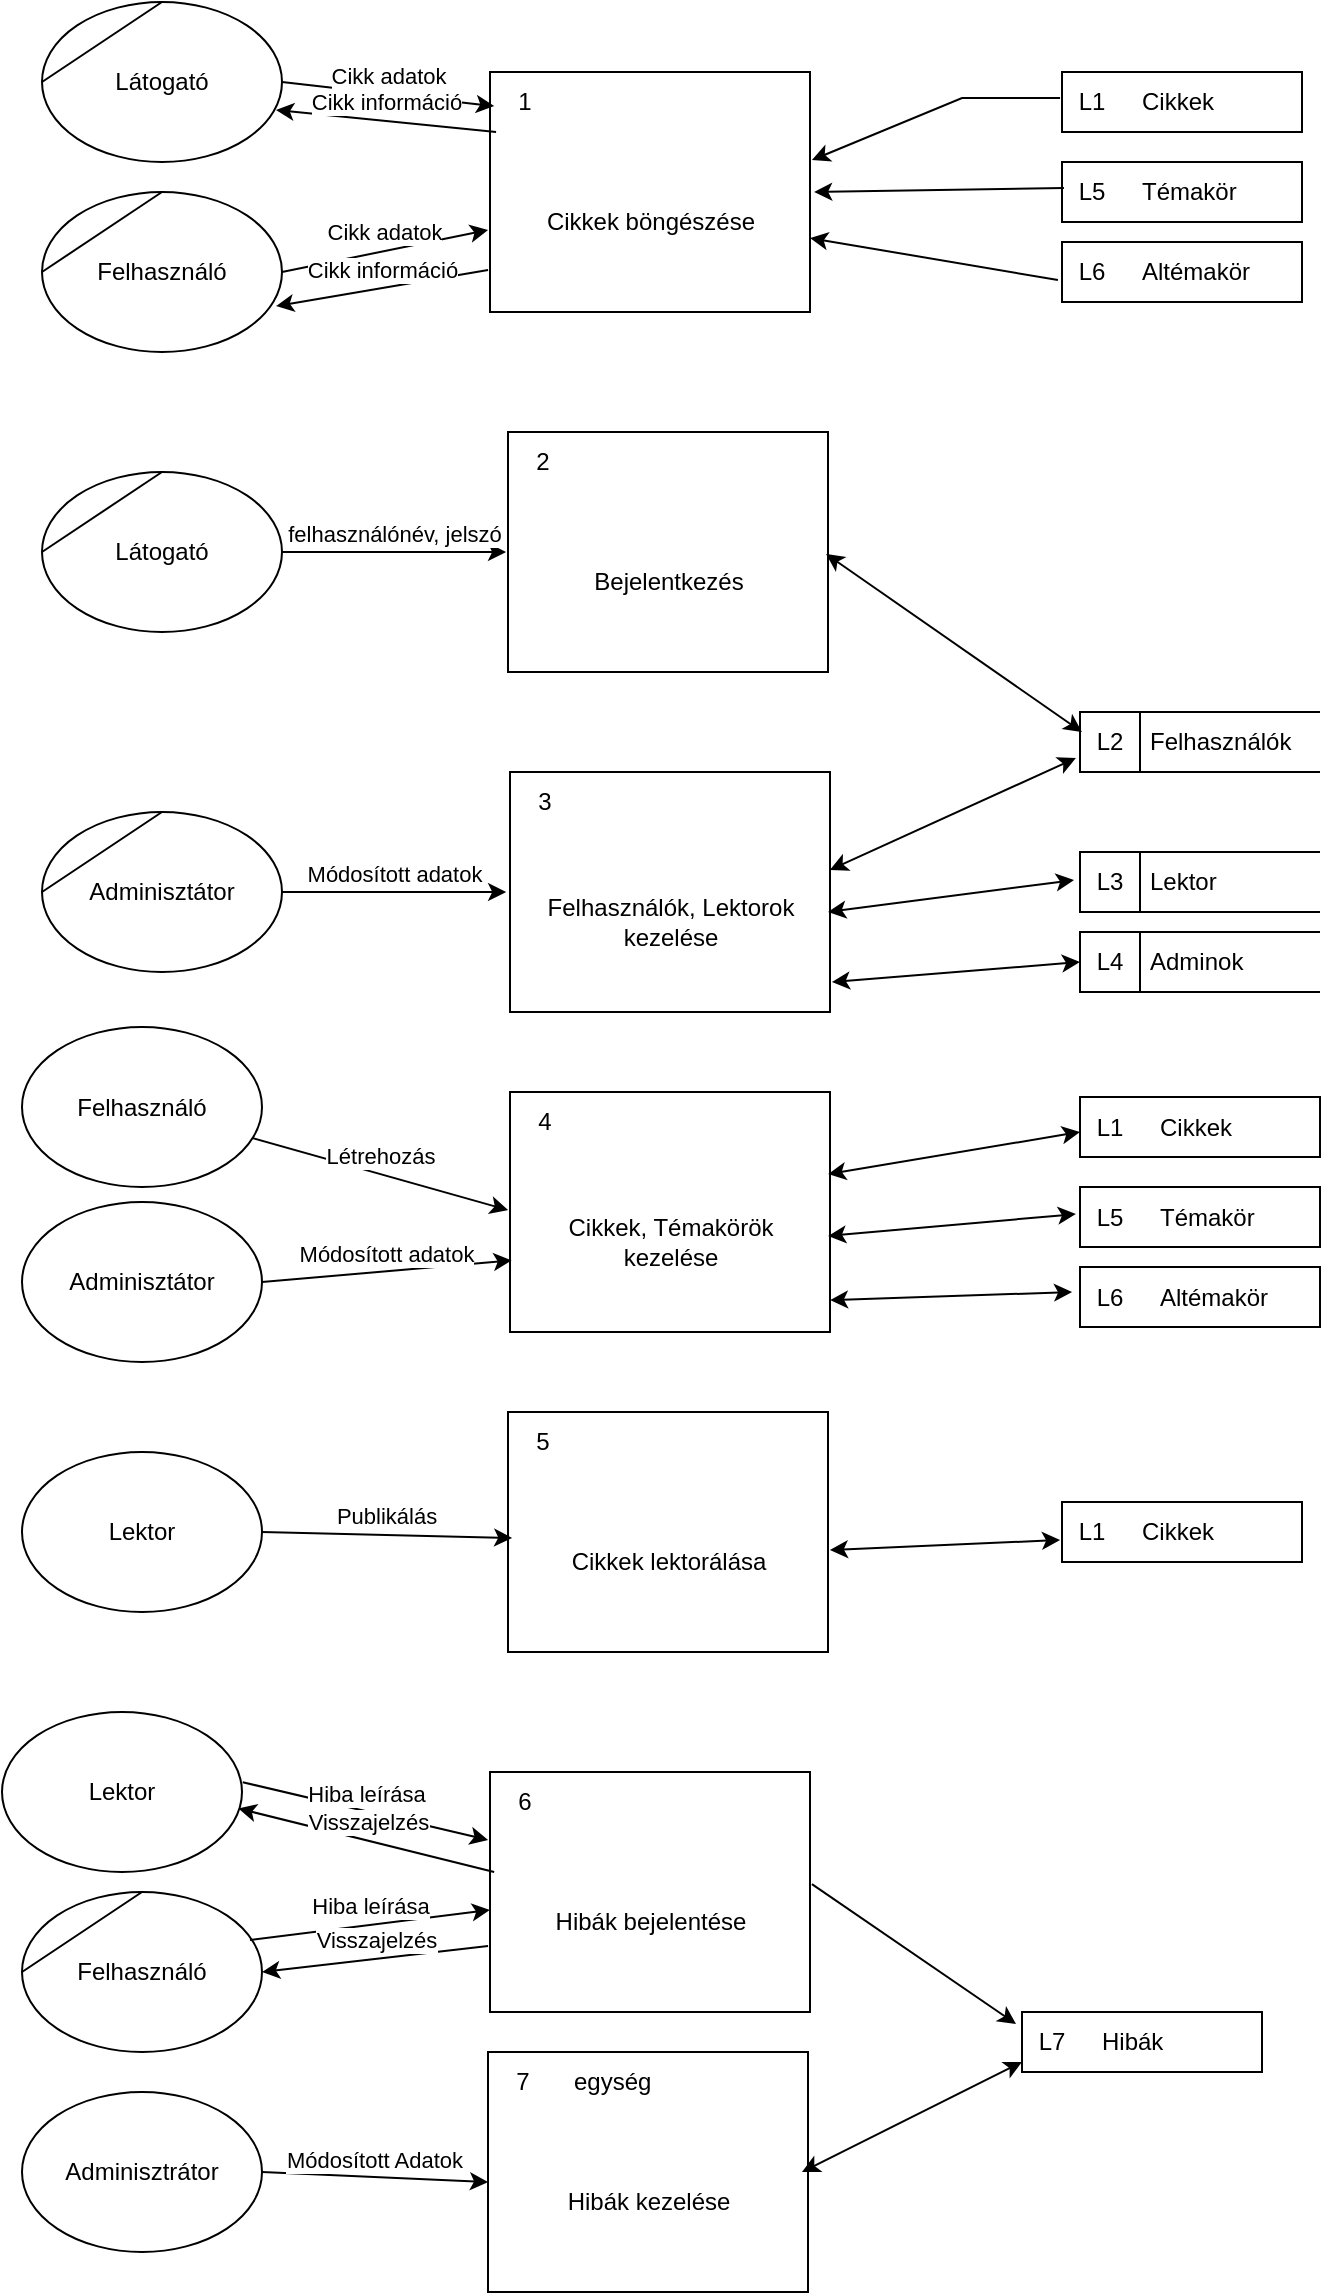 <mxfile version="20.8.20" type="device"><diagram name="Page-1" id="nkmQM7Z0hQi5tVInXSCn"><mxGraphModel dx="1434" dy="1923" grid="1" gridSize="10" guides="1" tooltips="1" connect="1" arrows="1" fold="1" page="1" pageScale="1" pageWidth="827" pageHeight="1169" math="0" shadow="0"><root><mxCell id="0"/><mxCell id="1" parent="0"/><mxCell id="HYeAqrcRBuIIqI7pwVJY-1" value="&lt;div&gt;Bejelentkezés&lt;/div&gt;" style="html=1;dashed=0;whitespace=wrap;shape=mxgraph.dfd.process;align=center;container=1;collapsible=0;spacingTop=30;" parent="1" vertex="1"><mxGeometry x="343" y="120" width="160" height="120" as="geometry"/></mxCell><mxCell id="HYeAqrcRBuIIqI7pwVJY-2" value="2" style="text;html=1;strokeColor=none;fillColor=none;align=center;verticalAlign=middle;whiteSpace=wrap;rounded=0;movable=0;resizable=0;rotatable=0;cloneable=0;deletable=0;connectable=0;allowArrows=0;pointerEvents=1;" parent="HYeAqrcRBuIIqI7pwVJY-1" vertex="1"><mxGeometry width="35" height="30" as="geometry"/></mxCell><mxCell id="HYeAqrcRBuIIqI7pwVJY-3" value="" style="text;html=1;strokeColor=none;fillColor=none;align=left;verticalAlign=middle;whiteSpace=wrap;rounded=0;movable=0;resizable=0;connectable=0;allowArrows=0;rotatable=0;cloneable=0;deletable=0;spacingLeft=6;autosize=1;resizeWidth=0;" parent="HYeAqrcRBuIIqI7pwVJY-1" vertex="1"><mxGeometry x="35" y="-5" width="50" height="40" as="geometry"/></mxCell><mxCell id="HYeAqrcRBuIIqI7pwVJY-4" value="Látogató" style="shape=stencil(tZRtjoMgEIZPw98GJR6gYXfvQe10nZQCAbYft99RNKlW7GajiTGZeeXhnZGBCRka5YCVvGHig5VlwTm9Kb5NYhUc1DElr8qjOmhISojenuGGx9gz0DTgMbaq+GR8T9+0j5C1NYYgaE0YKU86wRQaWsvvCdZv/xhFjvgXiOB7kynLyq+/Y3fVNuBiI79j7OB+db/rgceOi61+3Grg4v9YISmTO9xCHlR9/vb2xxxnzYDW6AK8OfLTeZzO66ynzM5CnqyHBUsn1DqN9UITnWoH/kUY5Iu9PtVUzRY1jx4IGk22K9UioSs+44+uvFxl3bKX1nTZdE12iV8=);whiteSpace=wrap;html=1;" parent="1" vertex="1"><mxGeometry x="110" y="140" width="120" height="80" as="geometry"/></mxCell><mxCell id="HYeAqrcRBuIIqI7pwVJY-5" value="&lt;div&gt;felhasználónév, jelszó&lt;/div&gt;" style="endArrow=classic;html=1;rounded=0;verticalAlign=bottom;exitX=1;exitY=0.5;exitDx=0;exitDy=0;entryX=-0.006;entryY=0.5;entryDx=0;entryDy=0;entryPerimeter=0;" parent="1" source="HYeAqrcRBuIIqI7pwVJY-4" target="HYeAqrcRBuIIqI7pwVJY-1" edge="1"><mxGeometry width="50" height="50" relative="1" as="geometry"><mxPoint x="219" y="330" as="sourcePoint"/><mxPoint x="339" y="330" as="targetPoint"/></mxGeometry></mxCell><mxCell id="HYeAqrcRBuIIqI7pwVJY-6" value="Felhasználók" style="html=1;dashed=0;whitespace=wrap;shape=mxgraph.dfd.dataStoreID;align=left;spacingLeft=33;container=1;collapsible=0;autosize=0;" parent="1" vertex="1"><mxGeometry x="629" y="260" width="120" height="30" as="geometry"/></mxCell><mxCell id="HYeAqrcRBuIIqI7pwVJY-7" value="&lt;div&gt;L2&lt;/div&gt;" style="text;html=1;strokeColor=none;fillColor=none;align=center;verticalAlign=middle;whiteSpace=wrap;rounded=0;movable=0;resizable=0;rotatable=0;cloneable=0;deletable=0;allowArrows=0;connectable=0;" parent="HYeAqrcRBuIIqI7pwVJY-6" vertex="1"><mxGeometry width="30" height="30" as="geometry"/></mxCell><mxCell id="HYeAqrcRBuIIqI7pwVJY-8" value="" style="endArrow=classic;startArrow=classic;html=1;rounded=0;verticalAlign=bottom;exitX=0.994;exitY=0.508;exitDx=0;exitDy=0;exitPerimeter=0;entryX=0.008;entryY=0.333;entryDx=0;entryDy=0;entryPerimeter=0;" parent="1" source="HYeAqrcRBuIIqI7pwVJY-1" target="HYeAqrcRBuIIqI7pwVJY-6" edge="1"><mxGeometry width="50" height="50" relative="1" as="geometry"><mxPoint x="639" y="250" as="sourcePoint"/><mxPoint x="759" y="250" as="targetPoint"/></mxGeometry></mxCell><mxCell id="HYeAqrcRBuIIqI7pwVJY-9" value="&lt;div&gt;Cikkek, Témakörök&lt;/div&gt;&lt;div&gt;kezelése&lt;br&gt;&lt;/div&gt;" style="html=1;dashed=0;whitespace=wrap;shape=mxgraph.dfd.process;align=center;container=1;collapsible=0;spacingTop=30;" parent="1" vertex="1"><mxGeometry x="344" y="450" width="160" height="120" as="geometry"/></mxCell><mxCell id="HYeAqrcRBuIIqI7pwVJY-10" value="4" style="text;html=1;strokeColor=none;fillColor=none;align=center;verticalAlign=middle;whiteSpace=wrap;rounded=0;movable=0;resizable=0;rotatable=0;cloneable=0;deletable=0;connectable=0;allowArrows=0;pointerEvents=1;" parent="HYeAqrcRBuIIqI7pwVJY-9" vertex="1"><mxGeometry width="35" height="30" as="geometry"/></mxCell><mxCell id="HYeAqrcRBuIIqI7pwVJY-11" value="" style="text;html=1;strokeColor=none;fillColor=none;align=left;verticalAlign=middle;whiteSpace=wrap;rounded=0;movable=0;resizable=0;connectable=0;allowArrows=0;rotatable=0;cloneable=0;deletable=0;spacingLeft=6;autosize=1;resizeWidth=0;" parent="HYeAqrcRBuIIqI7pwVJY-9" vertex="1"><mxGeometry x="35" y="-5" width="50" height="40" as="geometry"/></mxCell><mxCell id="HYeAqrcRBuIIqI7pwVJY-13" value="Felhasználó" style="ellipse;whiteSpace=wrap;html=1;" parent="1" vertex="1"><mxGeometry x="100" y="417.5" width="120" height="80" as="geometry"/></mxCell><mxCell id="HYeAqrcRBuIIqI7pwVJY-18" value="Létrehozás" style="endArrow=classic;html=1;rounded=0;verticalAlign=bottom;entryX=-0.006;entryY=0.492;entryDx=0;entryDy=0;entryPerimeter=0;" parent="1" source="HYeAqrcRBuIIqI7pwVJY-13" target="HYeAqrcRBuIIqI7pwVJY-9" edge="1"><mxGeometry width="50" height="50" relative="1" as="geometry"><mxPoint x="220" y="240" as="sourcePoint"/><mxPoint x="340" y="240" as="targetPoint"/></mxGeometry></mxCell><mxCell id="HYeAqrcRBuIIqI7pwVJY-20" value="&lt;div&gt;Felhasználók, Lektorok&lt;/div&gt;&lt;div&gt;kezelése&lt;br&gt;&lt;/div&gt;" style="html=1;dashed=0;whitespace=wrap;shape=mxgraph.dfd.process;align=center;container=1;collapsible=0;spacingTop=30;" parent="1" vertex="1"><mxGeometry x="344" y="290" width="160" height="120" as="geometry"/></mxCell><mxCell id="HYeAqrcRBuIIqI7pwVJY-21" value="3" style="text;html=1;strokeColor=none;fillColor=none;align=center;verticalAlign=middle;whiteSpace=wrap;rounded=0;movable=0;resizable=0;rotatable=0;cloneable=0;deletable=0;connectable=0;allowArrows=0;pointerEvents=1;" parent="HYeAqrcRBuIIqI7pwVJY-20" vertex="1"><mxGeometry width="35" height="30" as="geometry"/></mxCell><mxCell id="HYeAqrcRBuIIqI7pwVJY-22" value="" style="text;html=1;strokeColor=none;fillColor=none;align=left;verticalAlign=middle;whiteSpace=wrap;rounded=0;movable=0;resizable=0;connectable=0;allowArrows=0;rotatable=0;cloneable=0;deletable=0;spacingLeft=6;autosize=1;resizeWidth=0;" parent="HYeAqrcRBuIIqI7pwVJY-20" vertex="1"><mxGeometry x="35" y="-5" width="50" height="40" as="geometry"/></mxCell><mxCell id="HYeAqrcRBuIIqI7pwVJY-23" value="Adminisztátor" style="ellipse;whiteSpace=wrap;html=1;shape=stencil(tZRtjoMgEIZPw98GJR6gYXfvQe10nZQCAbYft99RNKlW7GajiTGZeeXhnZGBCRka5YCVvGHig5VlwTm9Kb5NYhUc1DElr8qjOmhISojenuGGx9gz0DTgMbaq+GR8T9+0j5C1NYYgaE0YKU86wRQaWsvvCdZv/xhFjvgXiOB7kynLyq+/Y3fVNuBiI79j7OB+db/rgceOi61+3Grg4v9YISmTO9xCHlR9/vb2xxxnzYDW6AK8OfLTeZzO66ynzM5CnqyHBUsn1DqN9UITnWoH/kUY5Iu9PtVUzRY1jx4IGk22K9UioSs+44+uvFxl3bKX1nTZdE12iV8=);perimeter=rectanglePerimeter;" parent="1" vertex="1"><mxGeometry x="110" y="310" width="120" height="80" as="geometry"/></mxCell><mxCell id="HYeAqrcRBuIIqI7pwVJY-24" value="Módosított adatok" style="endArrow=classic;html=1;rounded=0;verticalAlign=bottom;exitX=1;exitY=0.5;exitDx=0;exitDy=0;entryX=-0.012;entryY=0.5;entryDx=0;entryDy=0;entryPerimeter=0;" parent="1" source="HYeAqrcRBuIIqI7pwVJY-23" target="HYeAqrcRBuIIqI7pwVJY-20" edge="1"><mxGeometry width="50" height="50" relative="1" as="geometry"><mxPoint x="630" y="400" as="sourcePoint"/><mxPoint x="750" y="400" as="targetPoint"/></mxGeometry></mxCell><mxCell id="HYeAqrcRBuIIqI7pwVJY-25" value="Cikkek böngészése" style="html=1;dashed=0;whitespace=wrap;shape=mxgraph.dfd.process;align=center;container=1;collapsible=0;spacingTop=30;" parent="1" vertex="1"><mxGeometry x="334" y="-60" width="160" height="120" as="geometry"/></mxCell><mxCell id="HYeAqrcRBuIIqI7pwVJY-26" value="1" style="text;html=1;strokeColor=none;fillColor=none;align=center;verticalAlign=middle;whiteSpace=wrap;rounded=0;movable=0;resizable=0;rotatable=0;cloneable=0;deletable=0;connectable=0;allowArrows=0;pointerEvents=1;" parent="HYeAqrcRBuIIqI7pwVJY-25" vertex="1"><mxGeometry width="35" height="30" as="geometry"/></mxCell><mxCell id="HYeAqrcRBuIIqI7pwVJY-27" value="" style="text;html=1;strokeColor=none;fillColor=none;align=left;verticalAlign=middle;whiteSpace=wrap;rounded=0;movable=0;resizable=0;connectable=0;allowArrows=0;rotatable=0;cloneable=0;deletable=0;spacingLeft=6;autosize=1;resizeWidth=0;" parent="HYeAqrcRBuIIqI7pwVJY-25" vertex="1"><mxGeometry x="35" y="-5" width="50" height="40" as="geometry"/></mxCell><mxCell id="HYeAqrcRBuIIqI7pwVJY-30" value="Látogató" style="shape=stencil(tZRtjoMgEIZPw98GJR6gYXfvQe10nZQCAbYft99RNKlW7GajiTGZeeXhnZGBCRka5YCVvGHig5VlwTm9Kb5NYhUc1DElr8qjOmhISojenuGGx9gz0DTgMbaq+GR8T9+0j5C1NYYgaE0YKU86wRQaWsvvCdZv/xhFjvgXiOB7kynLyq+/Y3fVNuBiI79j7OB+db/rgceOi61+3Grg4v9YISmTO9xCHlR9/vb2xxxnzYDW6AK8OfLTeZzO66ynzM5CnqyHBUsn1DqN9UITnWoH/kUY5Iu9PtVUzRY1jx4IGk22K9UioSs+44+uvFxl3bKX1nTZdE12iV8=);whiteSpace=wrap;html=1;" parent="1" vertex="1"><mxGeometry x="110" y="-95" width="120" height="80" as="geometry"/></mxCell><mxCell id="HYeAqrcRBuIIqI7pwVJY-34" value="Cikkek" style="html=1;dashed=0;whitespace=wrap;shape=mxgraph.dfd.dataStoreID2;align=left;spacingLeft=38;container=1;collapsible=0;autosize=0;" parent="1" vertex="1"><mxGeometry x="620" y="-60" width="120" height="30" as="geometry"/></mxCell><mxCell id="HYeAqrcRBuIIqI7pwVJY-35" value="L1" style="text;html=1;strokeColor=none;fillColor=none;align=center;verticalAlign=middle;whiteSpace=wrap;rounded=0;movable=0;resizable=0;rotatable=0;cloneable=0;deletable=0;allowArrows=0;connectable=0;" parent="HYeAqrcRBuIIqI7pwVJY-34" vertex="1"><mxGeometry width="30" height="30" as="geometry"/></mxCell><mxCell id="HYeAqrcRBuIIqI7pwVJY-36" value="Cikk adatok" style="endArrow=classic;html=1;rounded=0;verticalAlign=bottom;exitX=1;exitY=0.5;exitDx=0;exitDy=0;entryX=0.013;entryY=0.142;entryDx=0;entryDy=0;entryPerimeter=0;" parent="1" source="HYeAqrcRBuIIqI7pwVJY-30" target="HYeAqrcRBuIIqI7pwVJY-25" edge="1"><mxGeometry width="50" height="50" relative="1" as="geometry"><mxPoint x="240" y="40" as="sourcePoint"/><mxPoint x="360" y="40" as="targetPoint"/></mxGeometry></mxCell><mxCell id="6GVkw1jOGc_WxQKTKpJM-1" value="Témakör" style="html=1;dashed=0;whitespace=wrap;shape=mxgraph.dfd.dataStoreID2;align=left;spacingLeft=38;container=1;collapsible=0;autosize=0;" vertex="1" parent="1"><mxGeometry x="620" y="-15" width="120" height="30" as="geometry"/></mxCell><mxCell id="6GVkw1jOGc_WxQKTKpJM-2" value="L5" style="text;html=1;strokeColor=none;fillColor=none;align=center;verticalAlign=middle;whiteSpace=wrap;rounded=0;movable=0;resizable=0;rotatable=0;cloneable=0;deletable=0;allowArrows=0;connectable=0;" vertex="1" parent="6GVkw1jOGc_WxQKTKpJM-1"><mxGeometry width="30" height="30" as="geometry"/></mxCell><mxCell id="6GVkw1jOGc_WxQKTKpJM-3" value="&lt;div&gt;Altémakör&lt;/div&gt;" style="html=1;dashed=0;whitespace=wrap;shape=mxgraph.dfd.dataStoreID2;align=left;spacingLeft=38;container=1;collapsible=0;autosize=0;" vertex="1" parent="1"><mxGeometry x="620" y="25" width="120" height="30" as="geometry"/></mxCell><mxCell id="6GVkw1jOGc_WxQKTKpJM-4" value="L6" style="text;html=1;strokeColor=none;fillColor=none;align=center;verticalAlign=middle;whiteSpace=wrap;rounded=0;movable=0;resizable=0;rotatable=0;cloneable=0;deletable=0;allowArrows=0;connectable=0;" vertex="1" parent="6GVkw1jOGc_WxQKTKpJM-3"><mxGeometry width="30" height="30" as="geometry"/></mxCell><mxCell id="6GVkw1jOGc_WxQKTKpJM-5" value="Lektor" style="html=1;dashed=0;whitespace=wrap;shape=mxgraph.dfd.dataStoreID;align=left;spacingLeft=33;container=1;collapsible=0;autosize=0;" vertex="1" parent="1"><mxGeometry x="629" y="330" width="120" height="30" as="geometry"/></mxCell><mxCell id="6GVkw1jOGc_WxQKTKpJM-6" value="L3" style="text;html=1;strokeColor=none;fillColor=none;align=center;verticalAlign=middle;whiteSpace=wrap;rounded=0;movable=0;resizable=0;rotatable=0;cloneable=0;deletable=0;allowArrows=0;connectable=0;" vertex="1" parent="6GVkw1jOGc_WxQKTKpJM-5"><mxGeometry width="30" height="30" as="geometry"/></mxCell><mxCell id="6GVkw1jOGc_WxQKTKpJM-7" value="Hibák" style="html=1;dashed=0;whitespace=wrap;shape=mxgraph.dfd.dataStoreID2;align=left;spacingLeft=38;container=1;collapsible=0;autosize=0;" vertex="1" parent="1"><mxGeometry x="600" y="910" width="120" height="30" as="geometry"/></mxCell><mxCell id="6GVkw1jOGc_WxQKTKpJM-8" value="L7" style="text;html=1;strokeColor=none;fillColor=none;align=center;verticalAlign=middle;whiteSpace=wrap;rounded=0;movable=0;resizable=0;rotatable=0;cloneable=0;deletable=0;allowArrows=0;connectable=0;" vertex="1" parent="6GVkw1jOGc_WxQKTKpJM-7"><mxGeometry width="30" height="30" as="geometry"/></mxCell><mxCell id="6GVkw1jOGc_WxQKTKpJM-9" value="Lektor" style="ellipse;whiteSpace=wrap;html=1;" vertex="1" parent="1"><mxGeometry x="100" y="630" width="120" height="80" as="geometry"/></mxCell><mxCell id="6GVkw1jOGc_WxQKTKpJM-10" value="Felhasználó" style="shape=stencil(tZRtjoMgEIZPw98GJR6gYXfvQe10nZQCAbYft99RNKlW7GajiTGZeeXhnZGBCRka5YCVvGHig5VlwTm9Kb5NYhUc1DElr8qjOmhISojenuGGx9gz0DTgMbaq+GR8T9+0j5C1NYYgaE0YKU86wRQaWsvvCdZv/xhFjvgXiOB7kynLyq+/Y3fVNuBiI79j7OB+db/rgceOi61+3Grg4v9YISmTO9xCHlR9/vb2xxxnzYDW6AK8OfLTeZzO66ynzM5CnqyHBUsn1DqN9UITnWoH/kUY5Iu9PtVUzRY1jx4IGk22K9UioSs+44+uvFxl3bKX1nTZdE12iV8=);whiteSpace=wrap;html=1;" vertex="1" parent="1"><mxGeometry x="110" width="120" height="80" as="geometry"/></mxCell><mxCell id="6GVkw1jOGc_WxQKTKpJM-11" value="Cikk adatok" style="endArrow=classic;html=1;rounded=0;verticalAlign=bottom;entryX=-0.006;entryY=0.658;entryDx=0;entryDy=0;entryPerimeter=0;exitX=1;exitY=0.5;exitDx=0;exitDy=0;" edge="1" parent="1" source="6GVkw1jOGc_WxQKTKpJM-10" target="HYeAqrcRBuIIqI7pwVJY-25"><mxGeometry width="50" height="50" relative="1" as="geometry"><mxPoint x="230" y="30" as="sourcePoint"/><mxPoint x="690" y="60" as="targetPoint"/></mxGeometry></mxCell><mxCell id="6GVkw1jOGc_WxQKTKpJM-12" value="Cikk információ" style="endArrow=classic;html=1;rounded=0;verticalAlign=bottom;exitX=-0.006;exitY=0.825;exitDx=0;exitDy=0;exitPerimeter=0;entryX=0.975;entryY=0.713;entryDx=0;entryDy=0;entryPerimeter=0;" edge="1" parent="1" source="HYeAqrcRBuIIqI7pwVJY-25" target="6GVkw1jOGc_WxQKTKpJM-10"><mxGeometry width="50" height="50" relative="1" as="geometry"><mxPoint x="370" y="-140" as="sourcePoint"/><mxPoint x="250" y="80" as="targetPoint"/></mxGeometry></mxCell><mxCell id="6GVkw1jOGc_WxQKTKpJM-13" value="Cikk információ" style="endArrow=classic;html=1;rounded=0;verticalAlign=bottom;entryX=0.975;entryY=0.675;entryDx=0;entryDy=0;entryPerimeter=0;exitX=0.019;exitY=0.25;exitDx=0;exitDy=0;exitPerimeter=0;" edge="1" parent="1" source="HYeAqrcRBuIIqI7pwVJY-25" target="HYeAqrcRBuIIqI7pwVJY-30"><mxGeometry width="50" height="50" relative="1" as="geometry"><mxPoint x="380" y="-130" as="sourcePoint"/><mxPoint x="580" y="-140" as="targetPoint"/></mxGeometry></mxCell><mxCell id="6GVkw1jOGc_WxQKTKpJM-14" value="Adminok" style="html=1;dashed=0;whitespace=wrap;shape=mxgraph.dfd.dataStoreID;align=left;spacingLeft=33;container=1;collapsible=0;autosize=0;" vertex="1" parent="1"><mxGeometry x="629" y="370" width="120" height="30" as="geometry"/></mxCell><mxCell id="6GVkw1jOGc_WxQKTKpJM-15" value="L4" style="text;html=1;strokeColor=none;fillColor=none;align=center;verticalAlign=middle;whiteSpace=wrap;rounded=0;movable=0;resizable=0;rotatable=0;cloneable=0;deletable=0;allowArrows=0;connectable=0;" vertex="1" parent="6GVkw1jOGc_WxQKTKpJM-14"><mxGeometry width="30" height="30" as="geometry"/></mxCell><mxCell id="6GVkw1jOGc_WxQKTKpJM-16" value="Hibák bejelentése" style="html=1;dashed=0;whitespace=wrap;shape=mxgraph.dfd.process;align=center;container=1;collapsible=0;spacingTop=30;" vertex="1" parent="1"><mxGeometry x="334" y="790" width="160" height="120" as="geometry"/></mxCell><mxCell id="6GVkw1jOGc_WxQKTKpJM-17" value="6" style="text;html=1;strokeColor=none;fillColor=none;align=center;verticalAlign=middle;whiteSpace=wrap;rounded=0;movable=0;resizable=0;rotatable=0;cloneable=0;deletable=0;connectable=0;allowArrows=0;pointerEvents=1;" vertex="1" parent="6GVkw1jOGc_WxQKTKpJM-16"><mxGeometry width="35" height="30" as="geometry"/></mxCell><mxCell id="6GVkw1jOGc_WxQKTKpJM-18" value="" style="text;html=1;strokeColor=none;fillColor=none;align=left;verticalAlign=middle;whiteSpace=wrap;rounded=0;movable=0;resizable=0;connectable=0;allowArrows=0;rotatable=0;cloneable=0;deletable=0;spacingLeft=6;autosize=1;resizeWidth=0;" vertex="1" parent="6GVkw1jOGc_WxQKTKpJM-16"><mxGeometry x="35" y="-5" width="50" height="40" as="geometry"/></mxCell><mxCell id="6GVkw1jOGc_WxQKTKpJM-19" value="Hibák kezelése" style="html=1;dashed=0;whitespace=wrap;shape=mxgraph.dfd.process;align=center;container=1;collapsible=0;spacingTop=30;" vertex="1" parent="1"><mxGeometry x="333" y="930" width="160" height="120" as="geometry"/></mxCell><mxCell id="6GVkw1jOGc_WxQKTKpJM-20" value="7" style="text;html=1;strokeColor=none;fillColor=none;align=center;verticalAlign=middle;whiteSpace=wrap;rounded=0;movable=0;resizable=0;rotatable=0;cloneable=0;deletable=0;connectable=0;allowArrows=0;pointerEvents=1;" vertex="1" parent="6GVkw1jOGc_WxQKTKpJM-19"><mxGeometry width="35" height="30" as="geometry"/></mxCell><mxCell id="6GVkw1jOGc_WxQKTKpJM-21" value="egység" style="text;html=1;strokeColor=none;fillColor=none;align=left;verticalAlign=middle;whiteSpace=wrap;rounded=0;movable=0;resizable=0;connectable=0;allowArrows=0;rotatable=0;cloneable=0;deletable=0;spacingLeft=6;autosize=1;resizeWidth=0;" vertex="1" parent="6GVkw1jOGc_WxQKTKpJM-19"><mxGeometry x="35" width="70" height="30" as="geometry"/></mxCell><mxCell id="6GVkw1jOGc_WxQKTKpJM-25" value="Felhasználó" style="shape=stencil(tZRtjoMgEIZPw98GJR6gYXfvQe10nZQCAbYft99RNKlW7GajiTGZeeXhnZGBCRka5YCVvGHig5VlwTm9Kb5NYhUc1DElr8qjOmhISojenuGGx9gz0DTgMbaq+GR8T9+0j5C1NYYgaE0YKU86wRQaWsvvCdZv/xhFjvgXiOB7kynLyq+/Y3fVNuBiI79j7OB+db/rgceOi61+3Grg4v9YISmTO9xCHlR9/vb2xxxnzYDW6AK8OfLTeZzO66ynzM5CnqyHBUsn1DqN9UITnWoH/kUY5Iu9PtVUzRY1jx4IGk22K9UioSs+44+uvFxl3bKX1nTZdE12iV8=);whiteSpace=wrap;html=1;" vertex="1" parent="1"><mxGeometry x="100" y="850" width="120" height="80" as="geometry"/></mxCell><mxCell id="6GVkw1jOGc_WxQKTKpJM-26" value="Hiba leírása" style="endArrow=classic;html=1;rounded=0;verticalAlign=bottom;exitX=1.003;exitY=0.439;exitDx=0;exitDy=0;entryX=-0.006;entryY=0.283;entryDx=0;entryDy=0;entryPerimeter=0;exitPerimeter=0;" edge="1" parent="1" source="6GVkw1jOGc_WxQKTKpJM-59" target="6GVkw1jOGc_WxQKTKpJM-16"><mxGeometry width="50" height="50" relative="1" as="geometry"><mxPoint x="220" y="800" as="sourcePoint"/><mxPoint x="700" y="810" as="targetPoint"/></mxGeometry></mxCell><mxCell id="6GVkw1jOGc_WxQKTKpJM-27" value="Visszajelzés" style="endArrow=classic;html=1;rounded=0;verticalAlign=bottom;exitX=0.013;exitY=0.417;exitDx=0;exitDy=0;exitPerimeter=0;entryX=0.985;entryY=0.603;entryDx=0;entryDy=0;entryPerimeter=0;" edge="1" parent="1" source="6GVkw1jOGc_WxQKTKpJM-16" target="6GVkw1jOGc_WxQKTKpJM-59"><mxGeometry x="-0.006" width="50" height="50" relative="1" as="geometry"><mxPoint x="590" y="830" as="sourcePoint"/><mxPoint x="222.04" y="815.04" as="targetPoint"/><mxPoint as="offset"/></mxGeometry></mxCell><mxCell id="6GVkw1jOGc_WxQKTKpJM-29" value="Hiba leírása" style="endArrow=classic;html=1;rounded=0;verticalAlign=bottom;exitX=0.95;exitY=0.3;exitDx=0;exitDy=0;exitPerimeter=0;entryX=0;entryY=0.575;entryDx=0;entryDy=0;entryPerimeter=0;" edge="1" parent="1" source="6GVkw1jOGc_WxQKTKpJM-25" target="6GVkw1jOGc_WxQKTKpJM-16"><mxGeometry width="50" height="50" relative="1" as="geometry"><mxPoint x="290" y="930" as="sourcePoint"/><mxPoint x="710" y="863" as="targetPoint"/></mxGeometry></mxCell><mxCell id="6GVkw1jOGc_WxQKTKpJM-30" value="Visszajelzés" style="endArrow=classic;html=1;rounded=0;verticalAlign=bottom;entryX=1;entryY=0.5;entryDx=0;entryDy=0;exitX=-0.006;exitY=0.725;exitDx=0;exitDy=0;exitPerimeter=0;" edge="1" parent="1" source="6GVkw1jOGc_WxQKTKpJM-16" target="6GVkw1jOGc_WxQKTKpJM-25"><mxGeometry x="-0.006" width="50" height="50" relative="1" as="geometry"><mxPoint x="260" y="960" as="sourcePoint"/><mxPoint x="630" y="837.5" as="targetPoint"/><mxPoint as="offset"/></mxGeometry></mxCell><mxCell id="6GVkw1jOGc_WxQKTKpJM-31" value="Adminisztrátor" style="ellipse;whiteSpace=wrap;html=1;" vertex="1" parent="1"><mxGeometry x="100" y="950" width="120" height="80" as="geometry"/></mxCell><mxCell id="6GVkw1jOGc_WxQKTKpJM-32" value="" style="endArrow=classic;startArrow=classic;html=1;rounded=0;verticalAlign=bottom;exitX=0.981;exitY=0.5;exitDx=0;exitDy=0;exitPerimeter=0;entryX=0;entryY=0.833;entryDx=0;entryDy=0;entryPerimeter=0;" edge="1" parent="1" source="6GVkw1jOGc_WxQKTKpJM-19" target="6GVkw1jOGc_WxQKTKpJM-7"><mxGeometry width="50" height="50" relative="1" as="geometry"><mxPoint x="556" y="760" as="sourcePoint"/><mxPoint x="680" y="760" as="targetPoint"/></mxGeometry></mxCell><mxCell id="6GVkw1jOGc_WxQKTKpJM-33" value="Módosított Adatok" style="endArrow=classic;html=1;rounded=0;verticalAlign=bottom;exitX=1;exitY=0.5;exitDx=0;exitDy=0;entryX=0;entryY=0.542;entryDx=0;entryDy=0;entryPerimeter=0;" edge="1" parent="1" source="6GVkw1jOGc_WxQKTKpJM-31" target="6GVkw1jOGc_WxQKTKpJM-19"><mxGeometry width="50" height="50" relative="1" as="geometry"><mxPoint x="630" y="980" as="sourcePoint"/><mxPoint x="750" y="980" as="targetPoint"/></mxGeometry></mxCell><mxCell id="6GVkw1jOGc_WxQKTKpJM-38" value="&lt;div&gt;&lt;br&gt;&lt;/div&gt;&lt;div&gt;&lt;br&gt;&lt;/div&gt;" style="endArrow=classic;html=1;rounded=0;verticalAlign=bottom;exitX=-0.008;exitY=0.433;exitDx=0;exitDy=0;exitPerimeter=0;entryX=1.006;entryY=0.367;entryDx=0;entryDy=0;entryPerimeter=0;" edge="1" parent="1" source="HYeAqrcRBuIIqI7pwVJY-34" target="HYeAqrcRBuIIqI7pwVJY-25"><mxGeometry width="50" height="50" relative="1" as="geometry"><mxPoint x="550" y="100" as="sourcePoint"/><mxPoint x="670" y="100" as="targetPoint"/><Array as="points"><mxPoint x="570" y="-47"/></Array></mxGeometry></mxCell><mxCell id="6GVkw1jOGc_WxQKTKpJM-39" value="&lt;div&gt;&lt;br&gt;&lt;/div&gt;&lt;div&gt;&lt;br&gt;&lt;/div&gt;" style="endArrow=classic;html=1;rounded=0;verticalAlign=bottom;exitX=0.008;exitY=0.433;exitDx=0;exitDy=0;exitPerimeter=0;entryX=1.013;entryY=0.5;entryDx=0;entryDy=0;entryPerimeter=0;" edge="1" parent="1" source="6GVkw1jOGc_WxQKTKpJM-1" target="HYeAqrcRBuIIqI7pwVJY-25"><mxGeometry width="50" height="50" relative="1" as="geometry"><mxPoint x="629" y="-37" as="sourcePoint"/><mxPoint x="540" y="10" as="targetPoint"/></mxGeometry></mxCell><mxCell id="6GVkw1jOGc_WxQKTKpJM-40" value="&lt;div&gt;&lt;br&gt;&lt;/div&gt;&lt;div&gt;&lt;br&gt;&lt;/div&gt;" style="endArrow=classic;html=1;rounded=0;verticalAlign=bottom;exitX=-0.017;exitY=0.633;exitDx=0;exitDy=0;exitPerimeter=0;entryX=1;entryY=0.692;entryDx=0;entryDy=0;entryPerimeter=0;" edge="1" parent="1" source="6GVkw1jOGc_WxQKTKpJM-3" target="HYeAqrcRBuIIqI7pwVJY-25"><mxGeometry width="50" height="50" relative="1" as="geometry"><mxPoint x="620" y="80" as="sourcePoint"/><mxPoint x="540" y="60" as="targetPoint"/></mxGeometry></mxCell><mxCell id="6GVkw1jOGc_WxQKTKpJM-41" value="&lt;div&gt;&lt;br&gt;&lt;/div&gt;&lt;div&gt;&lt;br&gt;&lt;/div&gt;" style="endArrow=classic;html=1;rounded=0;verticalAlign=bottom;exitX=1.006;exitY=0.467;exitDx=0;exitDy=0;exitPerimeter=0;entryX=-0.025;entryY=0.2;entryDx=0;entryDy=0;entryPerimeter=0;" edge="1" parent="1" source="6GVkw1jOGc_WxQKTKpJM-16" target="6GVkw1jOGc_WxQKTKpJM-7"><mxGeometry width="50" height="50" relative="1" as="geometry"><mxPoint x="540" y="800" as="sourcePoint"/><mxPoint x="610" y="880" as="targetPoint"/></mxGeometry></mxCell><mxCell id="6GVkw1jOGc_WxQKTKpJM-42" value="&lt;div&gt;&lt;br&gt;&lt;/div&gt;" style="endArrow=classic;startArrow=classic;html=1;rounded=0;verticalAlign=bottom;exitX=1;exitY=0.408;exitDx=0;exitDy=0;exitPerimeter=0;entryX=-0.017;entryY=0.767;entryDx=0;entryDy=0;entryPerimeter=0;" edge="1" parent="1" source="HYeAqrcRBuIIqI7pwVJY-20" target="HYeAqrcRBuIIqI7pwVJY-6"><mxGeometry width="50" height="50" relative="1" as="geometry"><mxPoint x="660" y="180" as="sourcePoint"/><mxPoint x="580" y="280" as="targetPoint"/></mxGeometry></mxCell><mxCell id="6GVkw1jOGc_WxQKTKpJM-43" value="&lt;div&gt;&lt;br&gt;&lt;/div&gt;" style="endArrow=classic;startArrow=classic;html=1;rounded=0;verticalAlign=bottom;exitX=0.994;exitY=0.583;exitDx=0;exitDy=0;exitPerimeter=0;entryX=-0.025;entryY=0.467;entryDx=0;entryDy=0;entryPerimeter=0;" edge="1" parent="1" source="HYeAqrcRBuIIqI7pwVJY-20" target="6GVkw1jOGc_WxQKTKpJM-5"><mxGeometry width="50" height="50" relative="1" as="geometry"><mxPoint x="514" y="349" as="sourcePoint"/><mxPoint x="637" y="293" as="targetPoint"/></mxGeometry></mxCell><mxCell id="6GVkw1jOGc_WxQKTKpJM-44" value="&lt;div&gt;&lt;br&gt;&lt;/div&gt;" style="endArrow=classic;startArrow=classic;html=1;rounded=0;verticalAlign=bottom;exitX=1.006;exitY=0.875;exitDx=0;exitDy=0;exitPerimeter=0;entryX=0;entryY=0.5;entryDx=0;entryDy=0;entryPerimeter=0;" edge="1" parent="1" source="HYeAqrcRBuIIqI7pwVJY-20" target="6GVkw1jOGc_WxQKTKpJM-14"><mxGeometry width="50" height="50" relative="1" as="geometry"><mxPoint x="520" y="426" as="sourcePoint"/><mxPoint x="643" y="410" as="targetPoint"/></mxGeometry></mxCell><mxCell id="6GVkw1jOGc_WxQKTKpJM-45" value="Cikkek" style="html=1;dashed=0;whitespace=wrap;shape=mxgraph.dfd.dataStoreID2;align=left;spacingLeft=38;container=1;collapsible=0;autosize=0;" vertex="1" parent="1"><mxGeometry x="629" y="452.5" width="120" height="30" as="geometry"/></mxCell><mxCell id="6GVkw1jOGc_WxQKTKpJM-46" value="L1" style="text;html=1;strokeColor=none;fillColor=none;align=center;verticalAlign=middle;whiteSpace=wrap;rounded=0;movable=0;resizable=0;rotatable=0;cloneable=0;deletable=0;allowArrows=0;connectable=0;" vertex="1" parent="6GVkw1jOGc_WxQKTKpJM-45"><mxGeometry width="30" height="30" as="geometry"/></mxCell><mxCell id="6GVkw1jOGc_WxQKTKpJM-47" value="Témakör" style="html=1;dashed=0;whitespace=wrap;shape=mxgraph.dfd.dataStoreID2;align=left;spacingLeft=38;container=1;collapsible=0;autosize=0;" vertex="1" parent="1"><mxGeometry x="629" y="497.5" width="120" height="30" as="geometry"/></mxCell><mxCell id="6GVkw1jOGc_WxQKTKpJM-48" value="L5" style="text;html=1;strokeColor=none;fillColor=none;align=center;verticalAlign=middle;whiteSpace=wrap;rounded=0;movable=0;resizable=0;rotatable=0;cloneable=0;deletable=0;allowArrows=0;connectable=0;" vertex="1" parent="6GVkw1jOGc_WxQKTKpJM-47"><mxGeometry width="30" height="30" as="geometry"/></mxCell><mxCell id="6GVkw1jOGc_WxQKTKpJM-49" value="&lt;div&gt;Altémakör&lt;/div&gt;" style="html=1;dashed=0;whitespace=wrap;shape=mxgraph.dfd.dataStoreID2;align=left;spacingLeft=38;container=1;collapsible=0;autosize=0;" vertex="1" parent="1"><mxGeometry x="629" y="537.5" width="120" height="30" as="geometry"/></mxCell><mxCell id="6GVkw1jOGc_WxQKTKpJM-50" value="L6" style="text;html=1;strokeColor=none;fillColor=none;align=center;verticalAlign=middle;whiteSpace=wrap;rounded=0;movable=0;resizable=0;rotatable=0;cloneable=0;deletable=0;allowArrows=0;connectable=0;" vertex="1" parent="6GVkw1jOGc_WxQKTKpJM-49"><mxGeometry width="30" height="30" as="geometry"/></mxCell><mxCell id="6GVkw1jOGc_WxQKTKpJM-51" value="" style="endArrow=classic;startArrow=classic;html=1;rounded=0;verticalAlign=bottom;exitX=0.994;exitY=0.342;exitDx=0;exitDy=0;exitPerimeter=0;entryX=0;entryY=0.583;entryDx=0;entryDy=0;entryPerimeter=0;" edge="1" parent="1" source="HYeAqrcRBuIIqI7pwVJY-9" target="6GVkw1jOGc_WxQKTKpJM-45"><mxGeometry width="50" height="50" relative="1" as="geometry"><mxPoint x="580" y="600" as="sourcePoint"/><mxPoint x="700" y="600" as="targetPoint"/></mxGeometry></mxCell><mxCell id="6GVkw1jOGc_WxQKTKpJM-52" value="" style="endArrow=classic;startArrow=classic;html=1;rounded=0;verticalAlign=bottom;exitX=0.994;exitY=0.6;exitDx=0;exitDy=0;exitPerimeter=0;entryX=-0.017;entryY=0.45;entryDx=0;entryDy=0;entryPerimeter=0;" edge="1" parent="1" source="HYeAqrcRBuIIqI7pwVJY-9" target="6GVkw1jOGc_WxQKTKpJM-47"><mxGeometry width="50" height="50" relative="1" as="geometry"><mxPoint x="513" y="537.5" as="sourcePoint"/><mxPoint x="639" y="516.5" as="targetPoint"/></mxGeometry></mxCell><mxCell id="6GVkw1jOGc_WxQKTKpJM-53" value="" style="endArrow=classic;startArrow=classic;html=1;rounded=0;verticalAlign=bottom;exitX=1;exitY=0.867;exitDx=0;exitDy=0;exitPerimeter=0;entryX=-0.033;entryY=0.417;entryDx=0;entryDy=0;entryPerimeter=0;" edge="1" parent="1" source="HYeAqrcRBuIIqI7pwVJY-9" target="6GVkw1jOGc_WxQKTKpJM-49"><mxGeometry width="50" height="50" relative="1" as="geometry"><mxPoint x="608" y="596" as="sourcePoint"/><mxPoint x="732" y="585" as="targetPoint"/></mxGeometry></mxCell><mxCell id="6GVkw1jOGc_WxQKTKpJM-54" value="Adminisztátor" style="ellipse;whiteSpace=wrap;html=1;" vertex="1" parent="1"><mxGeometry x="100" y="505" width="120" height="80" as="geometry"/></mxCell><mxCell id="6GVkw1jOGc_WxQKTKpJM-55" value="&lt;div&gt;Módosított adatok&lt;/div&gt;" style="endArrow=classic;html=1;rounded=0;verticalAlign=bottom;entryX=0.005;entryY=0.702;entryDx=0;entryDy=0;entryPerimeter=0;exitX=1;exitY=0.5;exitDx=0;exitDy=0;" edge="1" parent="1" source="6GVkw1jOGc_WxQKTKpJM-54" target="HYeAqrcRBuIIqI7pwVJY-9"><mxGeometry width="50" height="50" relative="1" as="geometry"><mxPoint x="225" y="483" as="sourcePoint"/><mxPoint x="353" y="519" as="targetPoint"/></mxGeometry></mxCell><mxCell id="6GVkw1jOGc_WxQKTKpJM-56" value="Cikkek lektorálása" style="html=1;dashed=0;whitespace=wrap;shape=mxgraph.dfd.process;align=center;container=1;collapsible=0;spacingTop=30;" vertex="1" parent="1"><mxGeometry x="343" y="610" width="160" height="120" as="geometry"/></mxCell><mxCell id="6GVkw1jOGc_WxQKTKpJM-57" value="5" style="text;html=1;strokeColor=none;fillColor=none;align=center;verticalAlign=middle;whiteSpace=wrap;rounded=0;movable=0;resizable=0;rotatable=0;cloneable=0;deletable=0;connectable=0;allowArrows=0;pointerEvents=1;" vertex="1" parent="6GVkw1jOGc_WxQKTKpJM-56"><mxGeometry width="35" height="30" as="geometry"/></mxCell><mxCell id="6GVkw1jOGc_WxQKTKpJM-58" value="" style="text;html=1;strokeColor=none;fillColor=none;align=left;verticalAlign=middle;whiteSpace=wrap;rounded=0;movable=0;resizable=0;connectable=0;allowArrows=0;rotatable=0;cloneable=0;deletable=0;spacingLeft=6;autosize=1;resizeWidth=0;" vertex="1" parent="6GVkw1jOGc_WxQKTKpJM-56"><mxGeometry x="35" y="-5" width="50" height="40" as="geometry"/></mxCell><mxCell id="6GVkw1jOGc_WxQKTKpJM-59" value="Lektor" style="ellipse;whiteSpace=wrap;html=1;" vertex="1" parent="1"><mxGeometry x="90" y="760" width="120" height="80" as="geometry"/></mxCell><mxCell id="6GVkw1jOGc_WxQKTKpJM-60" value="Publikálás" style="endArrow=classic;html=1;rounded=0;verticalAlign=bottom;exitX=1;exitY=0.5;exitDx=0;exitDy=0;entryX=0.013;entryY=0.525;entryDx=0;entryDy=0;entryPerimeter=0;" edge="1" parent="1" source="6GVkw1jOGc_WxQKTKpJM-9" target="6GVkw1jOGc_WxQKTKpJM-56"><mxGeometry width="50" height="50" relative="1" as="geometry"><mxPoint x="240" y="690" as="sourcePoint"/><mxPoint x="360" y="690" as="targetPoint"/></mxGeometry></mxCell><mxCell id="6GVkw1jOGc_WxQKTKpJM-62" value="Cikkek" style="html=1;dashed=0;whitespace=wrap;shape=mxgraph.dfd.dataStoreID2;align=left;spacingLeft=38;container=1;collapsible=0;autosize=0;" vertex="1" parent="1"><mxGeometry x="620" y="655" width="120" height="30" as="geometry"/></mxCell><mxCell id="6GVkw1jOGc_WxQKTKpJM-63" value="L1" style="text;html=1;strokeColor=none;fillColor=none;align=center;verticalAlign=middle;whiteSpace=wrap;rounded=0;movable=0;resizable=0;rotatable=0;cloneable=0;deletable=0;allowArrows=0;connectable=0;" vertex="1" parent="6GVkw1jOGc_WxQKTKpJM-62"><mxGeometry width="30" height="30" as="geometry"/></mxCell><mxCell id="6GVkw1jOGc_WxQKTKpJM-68" value="" style="endArrow=classic;startArrow=classic;html=1;rounded=0;verticalAlign=bottom;exitX=1.006;exitY=0.575;exitDx=0;exitDy=0;exitPerimeter=0;entryX=-0.008;entryY=0.633;entryDx=0;entryDy=0;entryPerimeter=0;" edge="1" parent="1" source="6GVkw1jOGc_WxQKTKpJM-56" target="6GVkw1jOGc_WxQKTKpJM-62"><mxGeometry width="50" height="50" relative="1" as="geometry"><mxPoint x="590" y="720" as="sourcePoint"/><mxPoint x="710" y="720" as="targetPoint"/></mxGeometry></mxCell></root></mxGraphModel></diagram></mxfile>